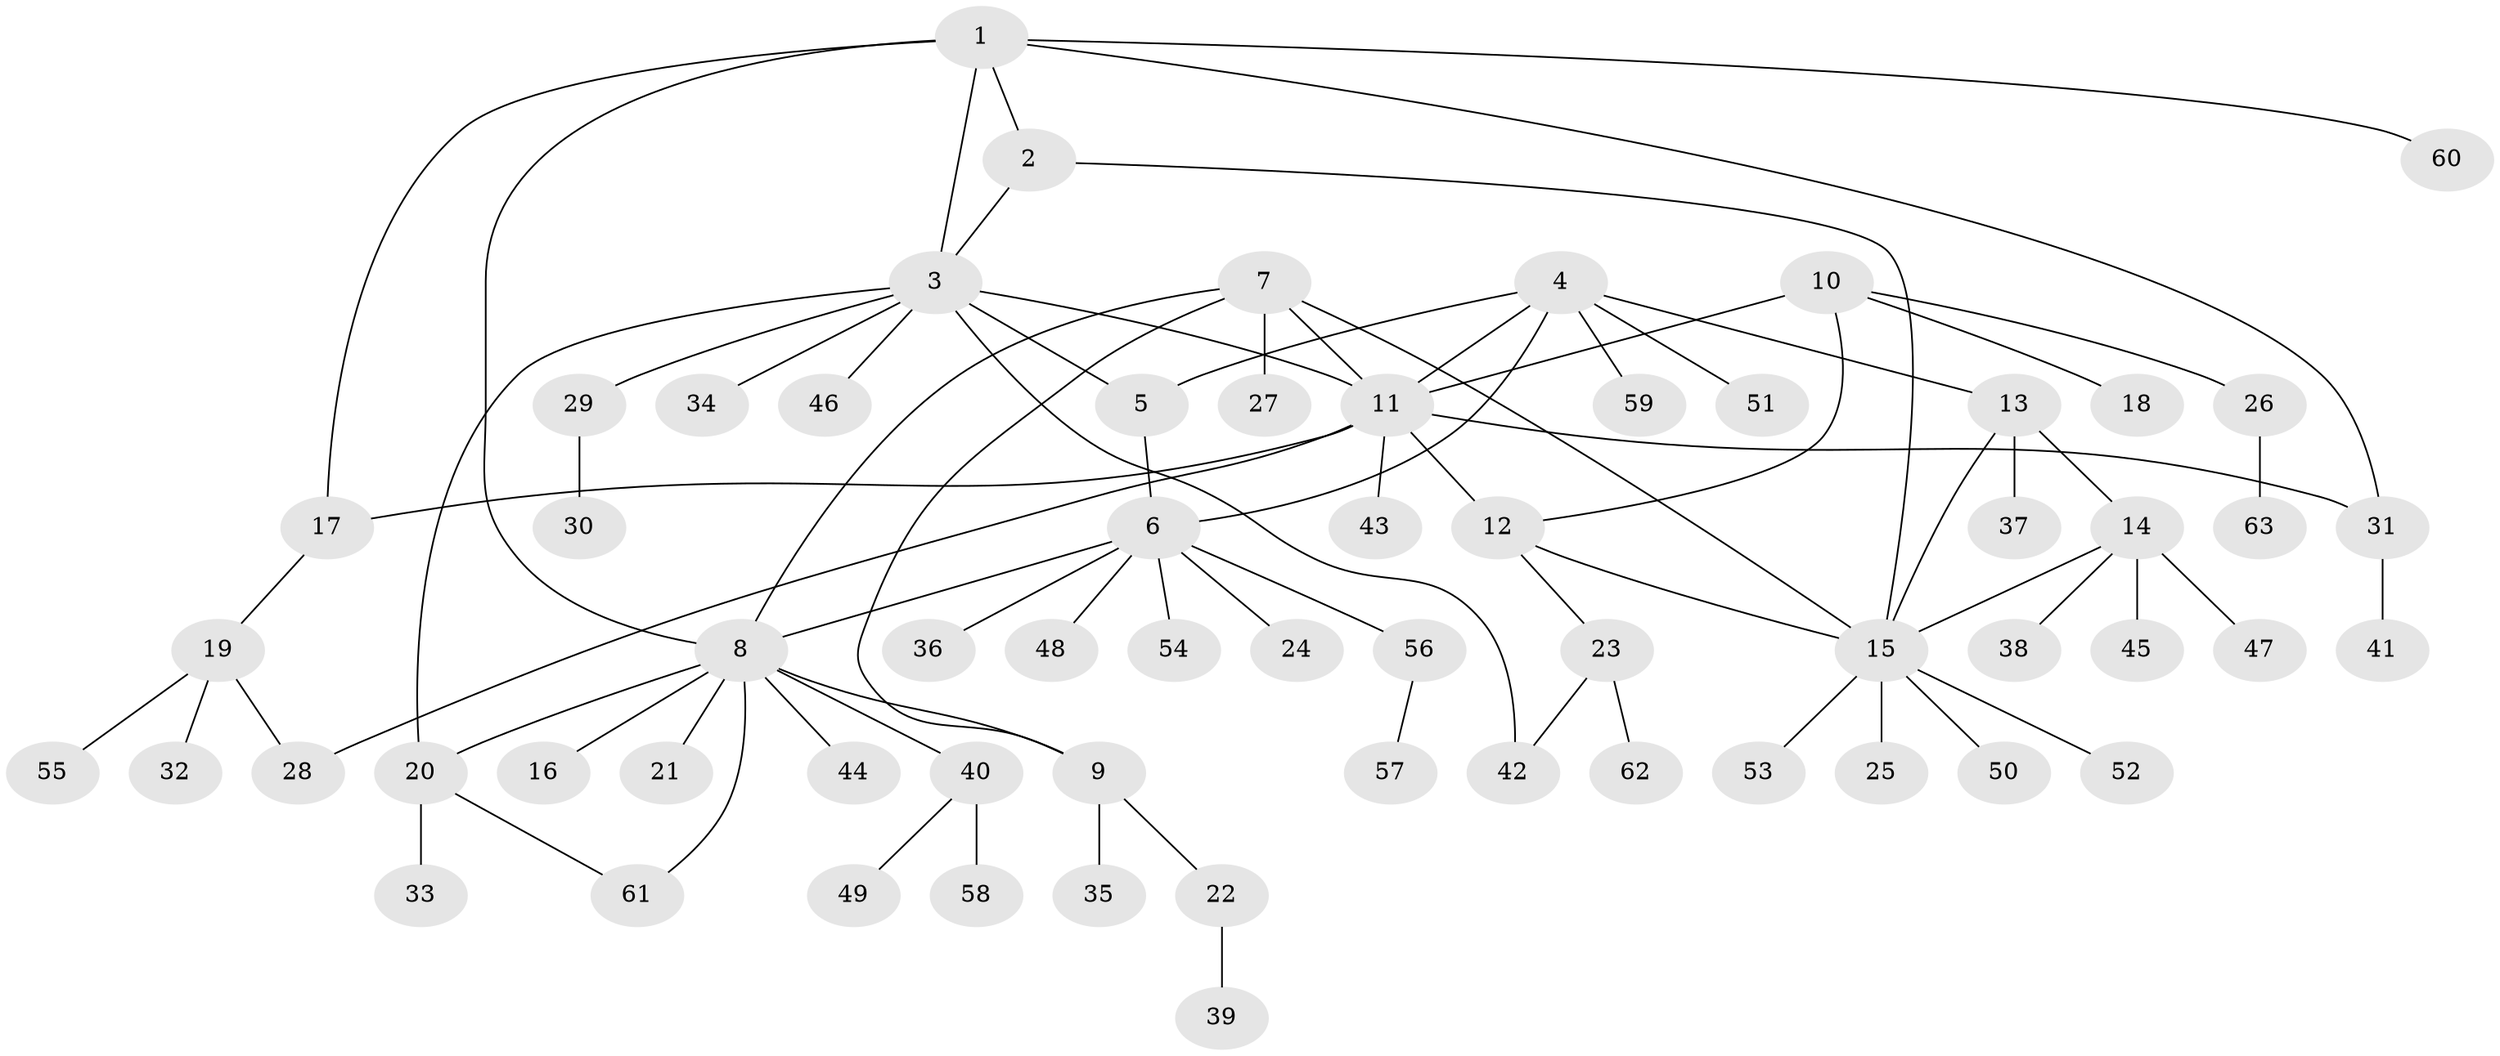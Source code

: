 // coarse degree distribution, {10: 0.02702702702702703, 8: 0.02702702702702703, 1: 0.7567567567567568, 3: 0.05405405405405406, 5: 0.02702702702702703, 6: 0.05405405405405406, 11: 0.02702702702702703, 2: 0.02702702702702703}
// Generated by graph-tools (version 1.1) at 2025/58/03/04/25 21:58:51]
// undirected, 63 vertices, 79 edges
graph export_dot {
graph [start="1"]
  node [color=gray90,style=filled];
  1;
  2;
  3;
  4;
  5;
  6;
  7;
  8;
  9;
  10;
  11;
  12;
  13;
  14;
  15;
  16;
  17;
  18;
  19;
  20;
  21;
  22;
  23;
  24;
  25;
  26;
  27;
  28;
  29;
  30;
  31;
  32;
  33;
  34;
  35;
  36;
  37;
  38;
  39;
  40;
  41;
  42;
  43;
  44;
  45;
  46;
  47;
  48;
  49;
  50;
  51;
  52;
  53;
  54;
  55;
  56;
  57;
  58;
  59;
  60;
  61;
  62;
  63;
  1 -- 2;
  1 -- 3;
  1 -- 8;
  1 -- 17;
  1 -- 31;
  1 -- 60;
  2 -- 3;
  2 -- 15;
  3 -- 5;
  3 -- 11;
  3 -- 20;
  3 -- 29;
  3 -- 34;
  3 -- 42;
  3 -- 46;
  4 -- 5;
  4 -- 6;
  4 -- 11;
  4 -- 13;
  4 -- 51;
  4 -- 59;
  5 -- 6;
  6 -- 8;
  6 -- 24;
  6 -- 36;
  6 -- 48;
  6 -- 54;
  6 -- 56;
  7 -- 8;
  7 -- 9;
  7 -- 11;
  7 -- 15;
  7 -- 27;
  8 -- 9;
  8 -- 16;
  8 -- 20;
  8 -- 21;
  8 -- 40;
  8 -- 44;
  8 -- 61;
  9 -- 22;
  9 -- 35;
  10 -- 11;
  10 -- 12;
  10 -- 18;
  10 -- 26;
  11 -- 12;
  11 -- 17;
  11 -- 28;
  11 -- 31;
  11 -- 43;
  12 -- 15;
  12 -- 23;
  13 -- 14;
  13 -- 15;
  13 -- 37;
  14 -- 15;
  14 -- 38;
  14 -- 45;
  14 -- 47;
  15 -- 25;
  15 -- 50;
  15 -- 52;
  15 -- 53;
  17 -- 19;
  19 -- 28;
  19 -- 32;
  19 -- 55;
  20 -- 33;
  20 -- 61;
  22 -- 39;
  23 -- 42;
  23 -- 62;
  26 -- 63;
  29 -- 30;
  31 -- 41;
  40 -- 49;
  40 -- 58;
  56 -- 57;
}
